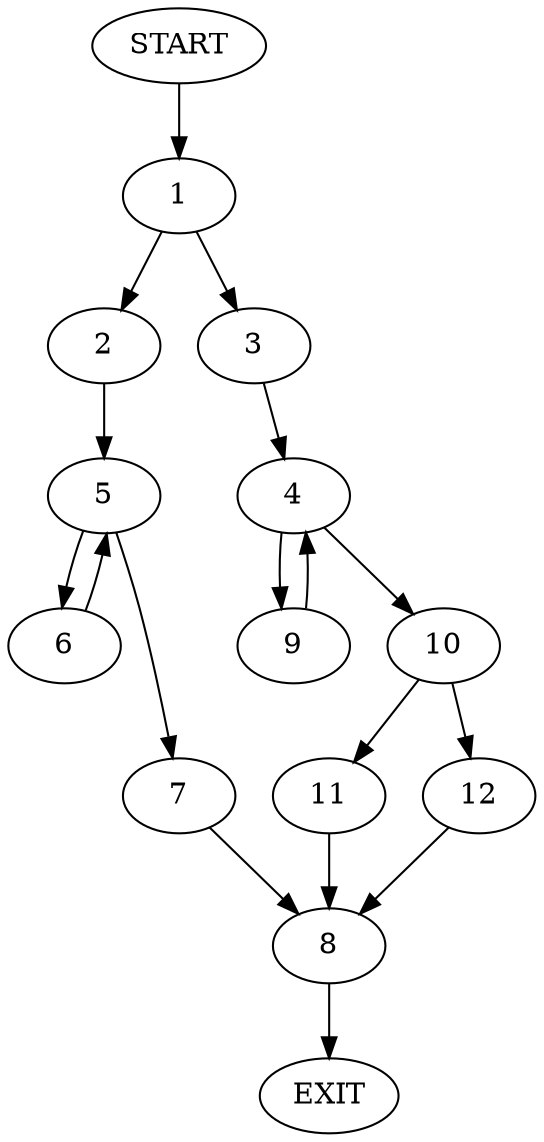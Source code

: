 digraph {
0 [label="START"]
13 [label="EXIT"]
0 -> 1
1 -> 2
1 -> 3
3 -> 4
2 -> 5
5 -> 6
5 -> 7
7 -> 8
6 -> 5
8 -> 13
4 -> 9
4 -> 10
9 -> 4
10 -> 11
10 -> 12
12 -> 8
11 -> 8
}
